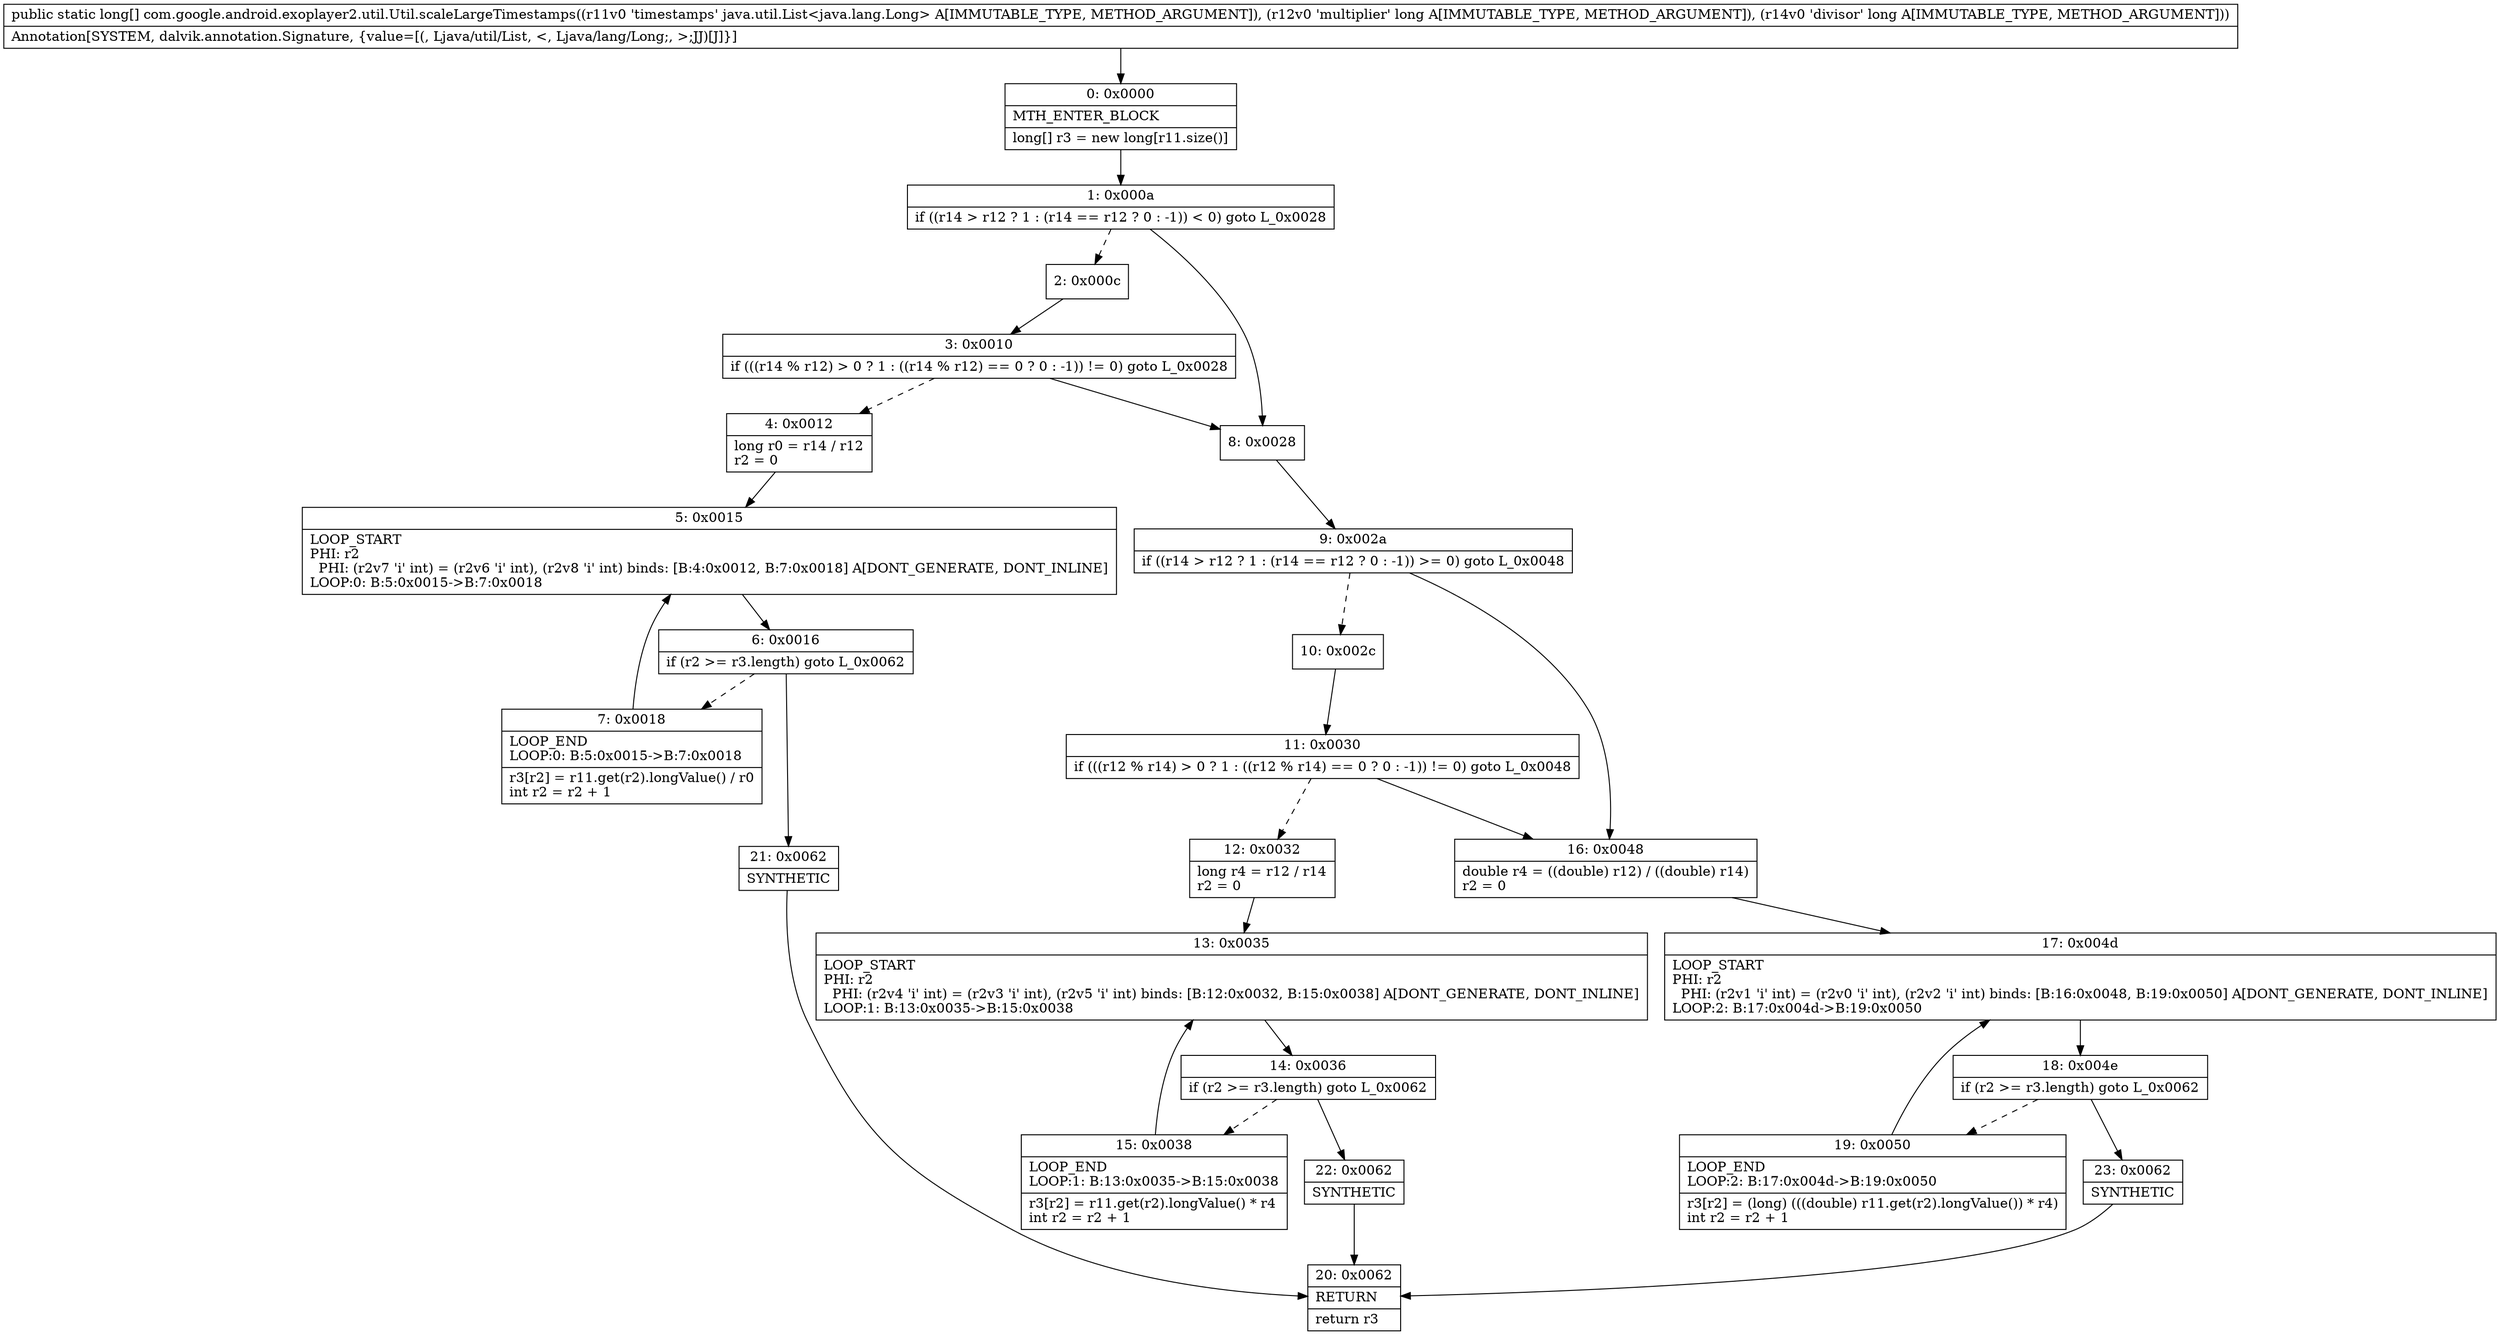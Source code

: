 digraph "CFG forcom.google.android.exoplayer2.util.Util.scaleLargeTimestamps(Ljava\/util\/List;JJ)[J" {
Node_0 [shape=record,label="{0\:\ 0x0000|MTH_ENTER_BLOCK\l|long[] r3 = new long[r11.size()]\l}"];
Node_1 [shape=record,label="{1\:\ 0x000a|if ((r14 \> r12 ? 1 : (r14 == r12 ? 0 : \-1)) \< 0) goto L_0x0028\l}"];
Node_2 [shape=record,label="{2\:\ 0x000c}"];
Node_3 [shape=record,label="{3\:\ 0x0010|if (((r14 % r12) \> 0 ? 1 : ((r14 % r12) == 0 ? 0 : \-1)) != 0) goto L_0x0028\l}"];
Node_4 [shape=record,label="{4\:\ 0x0012|long r0 = r14 \/ r12\lr2 = 0\l}"];
Node_5 [shape=record,label="{5\:\ 0x0015|LOOP_START\lPHI: r2 \l  PHI: (r2v7 'i' int) = (r2v6 'i' int), (r2v8 'i' int) binds: [B:4:0x0012, B:7:0x0018] A[DONT_GENERATE, DONT_INLINE]\lLOOP:0: B:5:0x0015\-\>B:7:0x0018\l}"];
Node_6 [shape=record,label="{6\:\ 0x0016|if (r2 \>= r3.length) goto L_0x0062\l}"];
Node_7 [shape=record,label="{7\:\ 0x0018|LOOP_END\lLOOP:0: B:5:0x0015\-\>B:7:0x0018\l|r3[r2] = r11.get(r2).longValue() \/ r0\lint r2 = r2 + 1\l}"];
Node_8 [shape=record,label="{8\:\ 0x0028}"];
Node_9 [shape=record,label="{9\:\ 0x002a|if ((r14 \> r12 ? 1 : (r14 == r12 ? 0 : \-1)) \>= 0) goto L_0x0048\l}"];
Node_10 [shape=record,label="{10\:\ 0x002c}"];
Node_11 [shape=record,label="{11\:\ 0x0030|if (((r12 % r14) \> 0 ? 1 : ((r12 % r14) == 0 ? 0 : \-1)) != 0) goto L_0x0048\l}"];
Node_12 [shape=record,label="{12\:\ 0x0032|long r4 = r12 \/ r14\lr2 = 0\l}"];
Node_13 [shape=record,label="{13\:\ 0x0035|LOOP_START\lPHI: r2 \l  PHI: (r2v4 'i' int) = (r2v3 'i' int), (r2v5 'i' int) binds: [B:12:0x0032, B:15:0x0038] A[DONT_GENERATE, DONT_INLINE]\lLOOP:1: B:13:0x0035\-\>B:15:0x0038\l}"];
Node_14 [shape=record,label="{14\:\ 0x0036|if (r2 \>= r3.length) goto L_0x0062\l}"];
Node_15 [shape=record,label="{15\:\ 0x0038|LOOP_END\lLOOP:1: B:13:0x0035\-\>B:15:0x0038\l|r3[r2] = r11.get(r2).longValue() * r4\lint r2 = r2 + 1\l}"];
Node_16 [shape=record,label="{16\:\ 0x0048|double r4 = ((double) r12) \/ ((double) r14)\lr2 = 0\l}"];
Node_17 [shape=record,label="{17\:\ 0x004d|LOOP_START\lPHI: r2 \l  PHI: (r2v1 'i' int) = (r2v0 'i' int), (r2v2 'i' int) binds: [B:16:0x0048, B:19:0x0050] A[DONT_GENERATE, DONT_INLINE]\lLOOP:2: B:17:0x004d\-\>B:19:0x0050\l}"];
Node_18 [shape=record,label="{18\:\ 0x004e|if (r2 \>= r3.length) goto L_0x0062\l}"];
Node_19 [shape=record,label="{19\:\ 0x0050|LOOP_END\lLOOP:2: B:17:0x004d\-\>B:19:0x0050\l|r3[r2] = (long) (((double) r11.get(r2).longValue()) * r4)\lint r2 = r2 + 1\l}"];
Node_20 [shape=record,label="{20\:\ 0x0062|RETURN\l|return r3\l}"];
Node_21 [shape=record,label="{21\:\ 0x0062|SYNTHETIC\l}"];
Node_22 [shape=record,label="{22\:\ 0x0062|SYNTHETIC\l}"];
Node_23 [shape=record,label="{23\:\ 0x0062|SYNTHETIC\l}"];
MethodNode[shape=record,label="{public static long[] com.google.android.exoplayer2.util.Util.scaleLargeTimestamps((r11v0 'timestamps' java.util.List\<java.lang.Long\> A[IMMUTABLE_TYPE, METHOD_ARGUMENT]), (r12v0 'multiplier' long A[IMMUTABLE_TYPE, METHOD_ARGUMENT]), (r14v0 'divisor' long A[IMMUTABLE_TYPE, METHOD_ARGUMENT]))  | Annotation[SYSTEM, dalvik.annotation.Signature, \{value=[(, Ljava\/util\/List, \<, Ljava\/lang\/Long;, \>;JJ)[J]\}]\l}"];
MethodNode -> Node_0;
Node_0 -> Node_1;
Node_1 -> Node_2[style=dashed];
Node_1 -> Node_8;
Node_2 -> Node_3;
Node_3 -> Node_4[style=dashed];
Node_3 -> Node_8;
Node_4 -> Node_5;
Node_5 -> Node_6;
Node_6 -> Node_7[style=dashed];
Node_6 -> Node_21;
Node_7 -> Node_5;
Node_8 -> Node_9;
Node_9 -> Node_10[style=dashed];
Node_9 -> Node_16;
Node_10 -> Node_11;
Node_11 -> Node_12[style=dashed];
Node_11 -> Node_16;
Node_12 -> Node_13;
Node_13 -> Node_14;
Node_14 -> Node_15[style=dashed];
Node_14 -> Node_22;
Node_15 -> Node_13;
Node_16 -> Node_17;
Node_17 -> Node_18;
Node_18 -> Node_19[style=dashed];
Node_18 -> Node_23;
Node_19 -> Node_17;
Node_21 -> Node_20;
Node_22 -> Node_20;
Node_23 -> Node_20;
}


